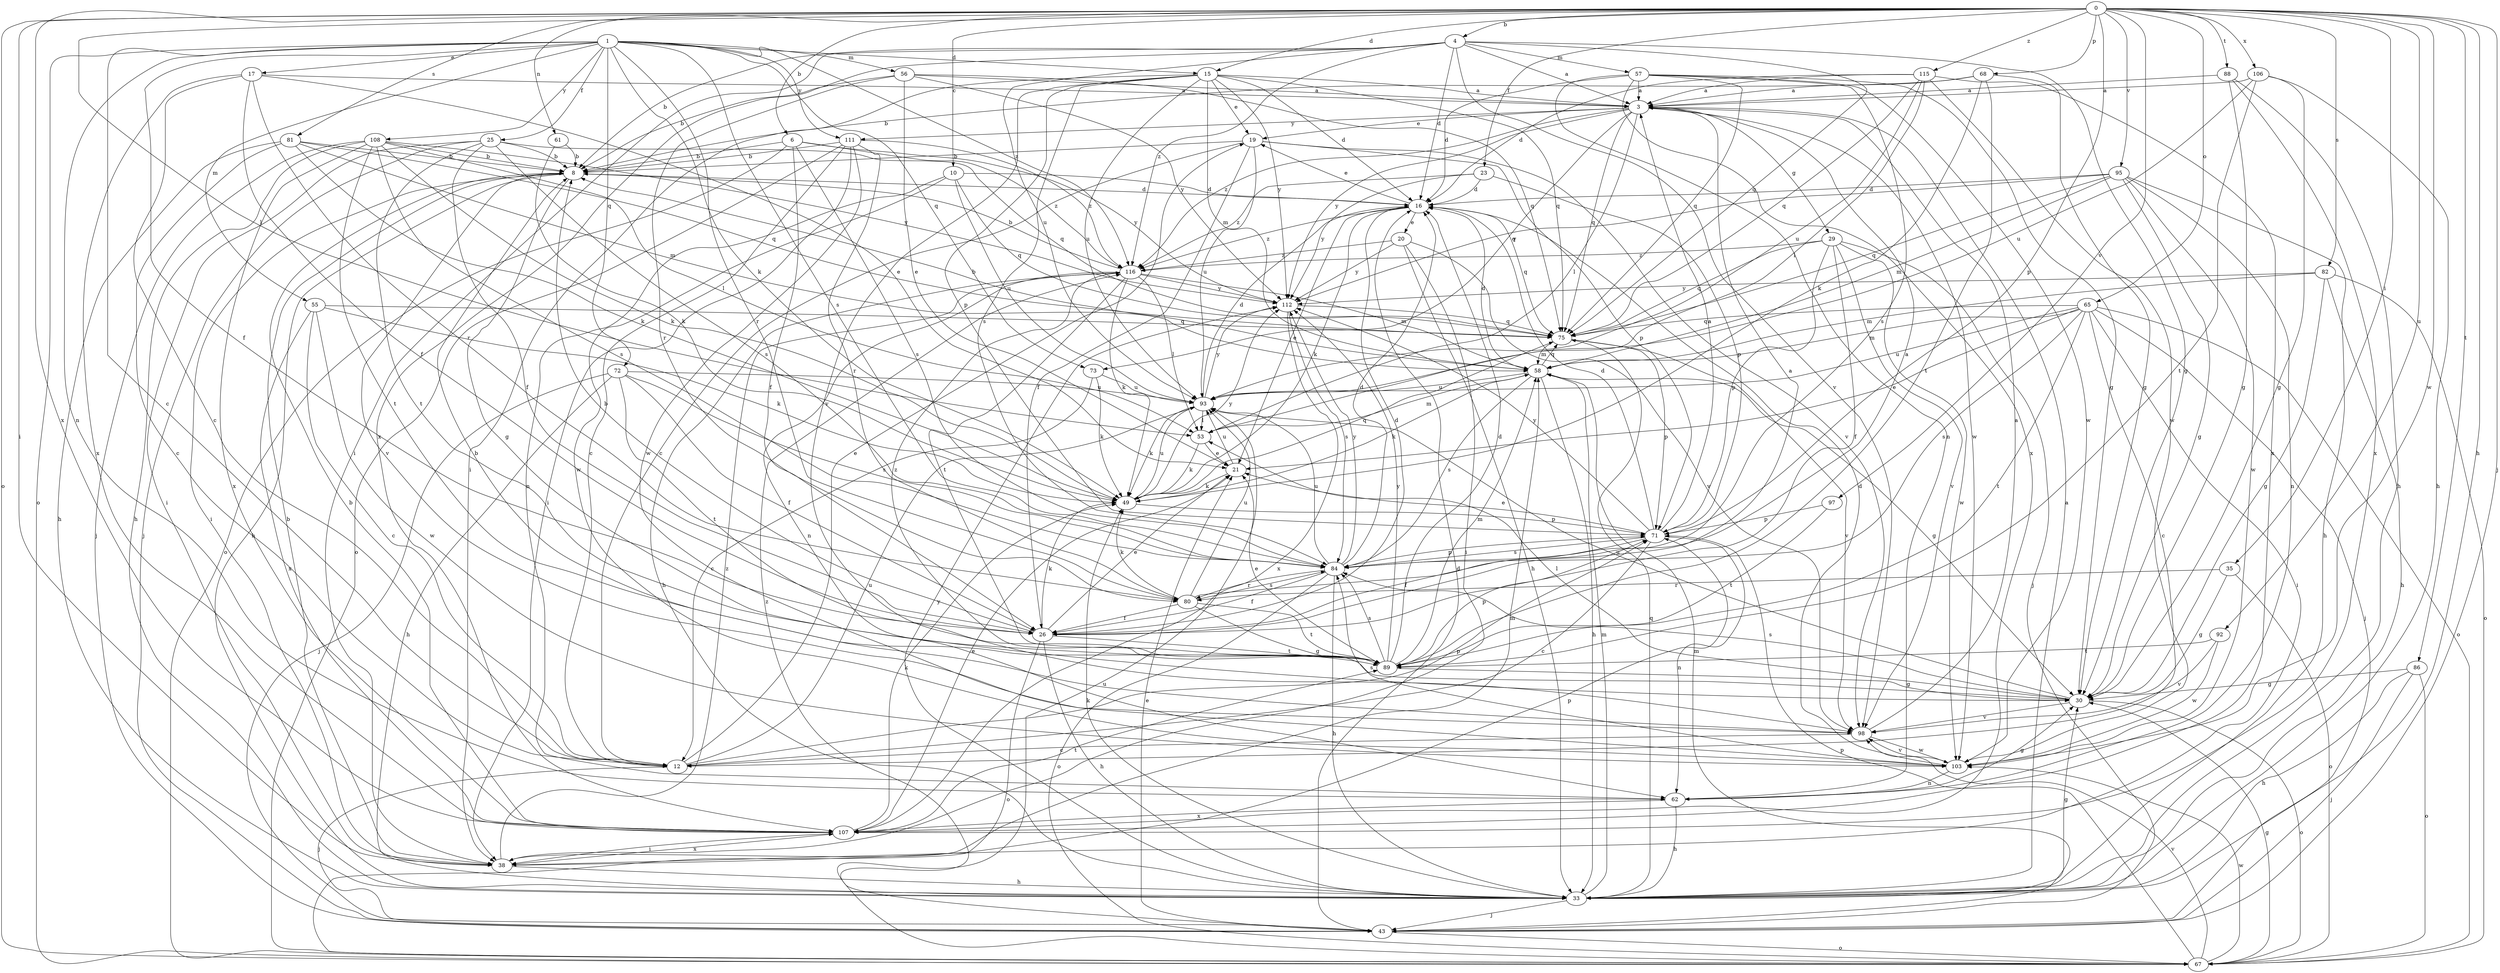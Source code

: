 strict digraph  {
0;
1;
3;
4;
6;
8;
10;
12;
15;
16;
17;
19;
20;
21;
23;
25;
26;
29;
30;
33;
35;
38;
43;
49;
53;
55;
56;
57;
58;
61;
62;
65;
67;
68;
71;
72;
73;
75;
80;
81;
82;
84;
86;
88;
89;
92;
93;
95;
97;
98;
103;
106;
107;
108;
111;
112;
115;
116;
0 -> 4  [label=b];
0 -> 6  [label=b];
0 -> 10  [label=c];
0 -> 15  [label=d];
0 -> 23  [label=f];
0 -> 33  [label=h];
0 -> 35  [label=i];
0 -> 38  [label=i];
0 -> 43  [label=j];
0 -> 53  [label=l];
0 -> 61  [label=n];
0 -> 65  [label=o];
0 -> 67  [label=o];
0 -> 68  [label=p];
0 -> 71  [label=p];
0 -> 81  [label=s];
0 -> 82  [label=s];
0 -> 86  [label=t];
0 -> 88  [label=t];
0 -> 92  [label=u];
0 -> 95  [label=v];
0 -> 97  [label=v];
0 -> 103  [label=w];
0 -> 106  [label=x];
0 -> 107  [label=x];
0 -> 115  [label=z];
1 -> 12  [label=c];
1 -> 15  [label=d];
1 -> 17  [label=e];
1 -> 25  [label=f];
1 -> 26  [label=f];
1 -> 49  [label=k];
1 -> 55  [label=m];
1 -> 56  [label=m];
1 -> 62  [label=n];
1 -> 67  [label=o];
1 -> 72  [label=q];
1 -> 73  [label=q];
1 -> 80  [label=r];
1 -> 84  [label=s];
1 -> 108  [label=y];
1 -> 111  [label=y];
1 -> 116  [label=z];
3 -> 19  [label=e];
3 -> 29  [label=g];
3 -> 53  [label=l];
3 -> 73  [label=q];
3 -> 75  [label=q];
3 -> 103  [label=w];
3 -> 111  [label=y];
3 -> 112  [label=y];
3 -> 116  [label=z];
4 -> 3  [label=a];
4 -> 8  [label=b];
4 -> 16  [label=d];
4 -> 30  [label=g];
4 -> 38  [label=i];
4 -> 57  [label=m];
4 -> 75  [label=q];
4 -> 93  [label=u];
4 -> 98  [label=v];
4 -> 107  [label=x];
4 -> 116  [label=z];
6 -> 8  [label=b];
6 -> 26  [label=f];
6 -> 67  [label=o];
6 -> 84  [label=s];
6 -> 112  [label=y];
6 -> 116  [label=z];
8 -> 16  [label=d];
8 -> 30  [label=g];
8 -> 33  [label=h];
8 -> 38  [label=i];
8 -> 98  [label=v];
10 -> 16  [label=d];
10 -> 62  [label=n];
10 -> 75  [label=q];
10 -> 93  [label=u];
10 -> 103  [label=w];
12 -> 19  [label=e];
12 -> 43  [label=j];
12 -> 71  [label=p];
12 -> 93  [label=u];
15 -> 3  [label=a];
15 -> 16  [label=d];
15 -> 19  [label=e];
15 -> 38  [label=i];
15 -> 58  [label=m];
15 -> 71  [label=p];
15 -> 75  [label=q];
15 -> 84  [label=s];
15 -> 93  [label=u];
15 -> 98  [label=v];
15 -> 112  [label=y];
16 -> 19  [label=e];
16 -> 20  [label=e];
16 -> 21  [label=e];
16 -> 49  [label=k];
16 -> 75  [label=q];
16 -> 116  [label=z];
17 -> 3  [label=a];
17 -> 12  [label=c];
17 -> 21  [label=e];
17 -> 26  [label=f];
17 -> 80  [label=r];
17 -> 107  [label=x];
19 -> 8  [label=b];
19 -> 12  [label=c];
19 -> 26  [label=f];
19 -> 71  [label=p];
19 -> 93  [label=u];
19 -> 98  [label=v];
20 -> 33  [label=h];
20 -> 38  [label=i];
20 -> 98  [label=v];
20 -> 112  [label=y];
20 -> 116  [label=z];
21 -> 49  [label=k];
21 -> 93  [label=u];
23 -> 16  [label=d];
23 -> 71  [label=p];
23 -> 112  [label=y];
23 -> 116  [label=z];
25 -> 8  [label=b];
25 -> 26  [label=f];
25 -> 38  [label=i];
25 -> 43  [label=j];
25 -> 75  [label=q];
25 -> 84  [label=s];
25 -> 89  [label=t];
26 -> 3  [label=a];
26 -> 8  [label=b];
26 -> 16  [label=d];
26 -> 21  [label=e];
26 -> 33  [label=h];
26 -> 49  [label=k];
26 -> 67  [label=o];
26 -> 89  [label=t];
29 -> 26  [label=f];
29 -> 43  [label=j];
29 -> 71  [label=p];
29 -> 75  [label=q];
29 -> 98  [label=v];
29 -> 103  [label=w];
29 -> 116  [label=z];
30 -> 53  [label=l];
30 -> 67  [label=o];
30 -> 84  [label=s];
30 -> 93  [label=u];
30 -> 98  [label=v];
33 -> 3  [label=a];
33 -> 30  [label=g];
33 -> 43  [label=j];
33 -> 49  [label=k];
33 -> 58  [label=m];
33 -> 75  [label=q];
33 -> 112  [label=y];
35 -> 30  [label=g];
35 -> 67  [label=o];
35 -> 80  [label=r];
38 -> 8  [label=b];
38 -> 33  [label=h];
38 -> 58  [label=m];
38 -> 71  [label=p];
38 -> 107  [label=x];
38 -> 116  [label=z];
43 -> 16  [label=d];
43 -> 21  [label=e];
43 -> 58  [label=m];
43 -> 67  [label=o];
43 -> 116  [label=z];
49 -> 71  [label=p];
49 -> 75  [label=q];
49 -> 93  [label=u];
49 -> 112  [label=y];
53 -> 21  [label=e];
53 -> 49  [label=k];
53 -> 58  [label=m];
55 -> 12  [label=c];
55 -> 49  [label=k];
55 -> 75  [label=q];
55 -> 103  [label=w];
55 -> 107  [label=x];
56 -> 3  [label=a];
56 -> 8  [label=b];
56 -> 21  [label=e];
56 -> 75  [label=q];
56 -> 80  [label=r];
56 -> 112  [label=y];
57 -> 3  [label=a];
57 -> 16  [label=d];
57 -> 30  [label=g];
57 -> 62  [label=n];
57 -> 75  [label=q];
57 -> 84  [label=s];
57 -> 103  [label=w];
57 -> 107  [label=x];
58 -> 8  [label=b];
58 -> 16  [label=d];
58 -> 30  [label=g];
58 -> 33  [label=h];
58 -> 49  [label=k];
58 -> 75  [label=q];
58 -> 84  [label=s];
58 -> 93  [label=u];
61 -> 8  [label=b];
61 -> 49  [label=k];
62 -> 30  [label=g];
62 -> 33  [label=h];
62 -> 107  [label=x];
65 -> 12  [label=c];
65 -> 21  [label=e];
65 -> 38  [label=i];
65 -> 43  [label=j];
65 -> 58  [label=m];
65 -> 67  [label=o];
65 -> 75  [label=q];
65 -> 84  [label=s];
65 -> 89  [label=t];
65 -> 93  [label=u];
67 -> 30  [label=g];
67 -> 71  [label=p];
67 -> 93  [label=u];
67 -> 98  [label=v];
67 -> 103  [label=w];
68 -> 3  [label=a];
68 -> 8  [label=b];
68 -> 30  [label=g];
68 -> 49  [label=k];
68 -> 89  [label=t];
71 -> 3  [label=a];
71 -> 12  [label=c];
71 -> 16  [label=d];
71 -> 21  [label=e];
71 -> 26  [label=f];
71 -> 62  [label=n];
71 -> 84  [label=s];
71 -> 112  [label=y];
72 -> 26  [label=f];
72 -> 33  [label=h];
72 -> 43  [label=j];
72 -> 84  [label=s];
72 -> 89  [label=t];
72 -> 93  [label=u];
73 -> 12  [label=c];
73 -> 49  [label=k];
73 -> 93  [label=u];
75 -> 58  [label=m];
75 -> 71  [label=p];
75 -> 98  [label=v];
80 -> 3  [label=a];
80 -> 26  [label=f];
80 -> 30  [label=g];
80 -> 49  [label=k];
80 -> 84  [label=s];
80 -> 89  [label=t];
80 -> 93  [label=u];
81 -> 8  [label=b];
81 -> 12  [label=c];
81 -> 33  [label=h];
81 -> 49  [label=k];
81 -> 58  [label=m];
81 -> 75  [label=q];
82 -> 30  [label=g];
82 -> 33  [label=h];
82 -> 58  [label=m];
82 -> 67  [label=o];
82 -> 112  [label=y];
84 -> 16  [label=d];
84 -> 26  [label=f];
84 -> 33  [label=h];
84 -> 67  [label=o];
84 -> 71  [label=p];
84 -> 80  [label=r];
84 -> 93  [label=u];
84 -> 112  [label=y];
86 -> 30  [label=g];
86 -> 33  [label=h];
86 -> 43  [label=j];
86 -> 67  [label=o];
88 -> 3  [label=a];
88 -> 30  [label=g];
88 -> 33  [label=h];
88 -> 107  [label=x];
89 -> 16  [label=d];
89 -> 21  [label=e];
89 -> 30  [label=g];
89 -> 58  [label=m];
89 -> 71  [label=p];
89 -> 84  [label=s];
89 -> 112  [label=y];
89 -> 116  [label=z];
92 -> 89  [label=t];
92 -> 98  [label=v];
92 -> 103  [label=w];
93 -> 16  [label=d];
93 -> 49  [label=k];
93 -> 53  [label=l];
93 -> 112  [label=y];
95 -> 16  [label=d];
95 -> 30  [label=g];
95 -> 33  [label=h];
95 -> 58  [label=m];
95 -> 62  [label=n];
95 -> 75  [label=q];
95 -> 103  [label=w];
95 -> 112  [label=y];
97 -> 71  [label=p];
97 -> 89  [label=t];
98 -> 3  [label=a];
98 -> 8  [label=b];
98 -> 12  [label=c];
98 -> 103  [label=w];
103 -> 16  [label=d];
103 -> 62  [label=n];
103 -> 84  [label=s];
103 -> 98  [label=v];
106 -> 3  [label=a];
106 -> 30  [label=g];
106 -> 33  [label=h];
106 -> 89  [label=t];
106 -> 93  [label=u];
107 -> 8  [label=b];
107 -> 21  [label=e];
107 -> 38  [label=i];
107 -> 49  [label=k];
107 -> 89  [label=t];
108 -> 8  [label=b];
108 -> 33  [label=h];
108 -> 43  [label=j];
108 -> 49  [label=k];
108 -> 53  [label=l];
108 -> 84  [label=s];
108 -> 89  [label=t];
108 -> 107  [label=x];
108 -> 112  [label=y];
111 -> 8  [label=b];
111 -> 12  [label=c];
111 -> 38  [label=i];
111 -> 67  [label=o];
111 -> 80  [label=r];
111 -> 103  [label=w];
111 -> 116  [label=z];
112 -> 75  [label=q];
112 -> 84  [label=s];
112 -> 107  [label=x];
115 -> 3  [label=a];
115 -> 16  [label=d];
115 -> 53  [label=l];
115 -> 75  [label=q];
115 -> 93  [label=u];
115 -> 103  [label=w];
115 -> 107  [label=x];
116 -> 8  [label=b];
116 -> 33  [label=h];
116 -> 49  [label=k];
116 -> 53  [label=l];
116 -> 58  [label=m];
116 -> 62  [label=n];
116 -> 89  [label=t];
116 -> 112  [label=y];
}
